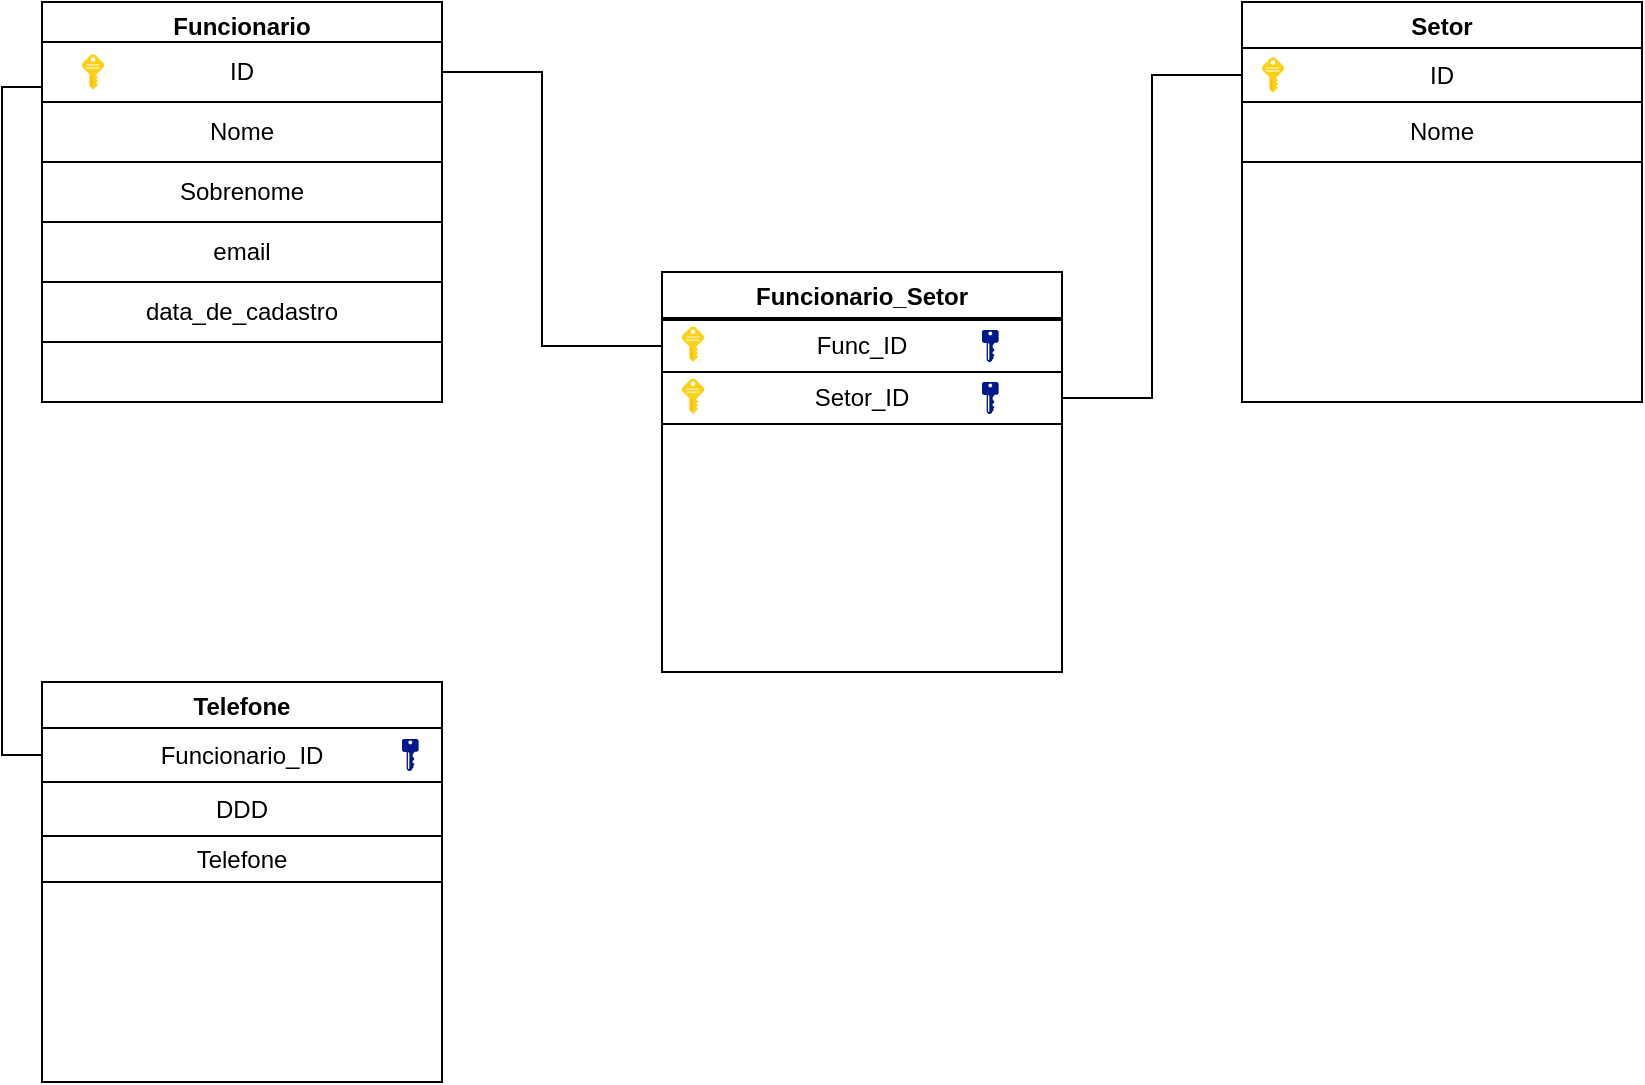 <mxfile version="20.1.3" type="github">
  <diagram id="b51WolZ8eGdCYRJJxysq" name="Página-1">
    <mxGraphModel dx="1058" dy="461" grid="1" gridSize="10" guides="1" tooltips="1" connect="1" arrows="1" fold="1" page="1" pageScale="1" pageWidth="827" pageHeight="1169" math="0" shadow="0">
      <root>
        <mxCell id="0" />
        <mxCell id="1" parent="0" />
        <mxCell id="LvHW3ljh6mi3LN95w7NZ-1" value="Funcionario" style="swimlane;strokeColor=#000000;" vertex="1" parent="1">
          <mxGeometry x="30" y="90" width="200" height="200" as="geometry" />
        </mxCell>
        <mxCell id="LvHW3ljh6mi3LN95w7NZ-2" value="ID" style="rounded=0;whiteSpace=wrap;html=1;" vertex="1" parent="LvHW3ljh6mi3LN95w7NZ-1">
          <mxGeometry y="20" width="200" height="30" as="geometry" />
        </mxCell>
        <mxCell id="LvHW3ljh6mi3LN95w7NZ-3" value="Nome" style="rounded=0;whiteSpace=wrap;html=1;" vertex="1" parent="LvHW3ljh6mi3LN95w7NZ-1">
          <mxGeometry y="50" width="200" height="30" as="geometry" />
        </mxCell>
        <mxCell id="LvHW3ljh6mi3LN95w7NZ-4" value="Sobrenome" style="rounded=0;whiteSpace=wrap;html=1;" vertex="1" parent="LvHW3ljh6mi3LN95w7NZ-1">
          <mxGeometry y="80" width="200" height="30" as="geometry" />
        </mxCell>
        <mxCell id="LvHW3ljh6mi3LN95w7NZ-5" value="email" style="rounded=0;whiteSpace=wrap;html=1;" vertex="1" parent="LvHW3ljh6mi3LN95w7NZ-1">
          <mxGeometry y="110" width="200" height="30" as="geometry" />
        </mxCell>
        <mxCell id="LvHW3ljh6mi3LN95w7NZ-7" value="data_de_cadastro" style="rounded=0;whiteSpace=wrap;html=1;" vertex="1" parent="LvHW3ljh6mi3LN95w7NZ-1">
          <mxGeometry y="140" width="200" height="30" as="geometry" />
        </mxCell>
        <mxCell id="LvHW3ljh6mi3LN95w7NZ-8" value="" style="sketch=0;aspect=fixed;html=1;points=[];align=center;image;fontSize=12;image=img/lib/mscae/Key.svg;" vertex="1" parent="LvHW3ljh6mi3LN95w7NZ-1">
          <mxGeometry x="20" y="26.13" width="11" height="17.74" as="geometry" />
        </mxCell>
        <mxCell id="LvHW3ljh6mi3LN95w7NZ-9" value="Setor" style="swimlane;" vertex="1" parent="1">
          <mxGeometry x="630" y="90" width="200" height="200" as="geometry" />
        </mxCell>
        <mxCell id="LvHW3ljh6mi3LN95w7NZ-10" value="ID" style="rounded=0;whiteSpace=wrap;html=1;" vertex="1" parent="LvHW3ljh6mi3LN95w7NZ-9">
          <mxGeometry y="23" width="200" height="27" as="geometry" />
        </mxCell>
        <mxCell id="LvHW3ljh6mi3LN95w7NZ-11" value="Nome" style="rounded=0;whiteSpace=wrap;html=1;" vertex="1" parent="LvHW3ljh6mi3LN95w7NZ-9">
          <mxGeometry y="50" width="200" height="30" as="geometry" />
        </mxCell>
        <mxCell id="LvHW3ljh6mi3LN95w7NZ-12" value="" style="sketch=0;aspect=fixed;html=1;points=[];align=center;image;fontSize=12;image=img/lib/mscae/Key.svg;" vertex="1" parent="LvHW3ljh6mi3LN95w7NZ-9">
          <mxGeometry x="10" y="27.63" width="11" height="17.74" as="geometry" />
        </mxCell>
        <mxCell id="LvHW3ljh6mi3LN95w7NZ-13" value="Funcionario_Setor" style="swimlane;" vertex="1" parent="1">
          <mxGeometry x="340" y="225" width="200" height="200" as="geometry" />
        </mxCell>
        <mxCell id="LvHW3ljh6mi3LN95w7NZ-14" value="Func_ID" style="rounded=0;whiteSpace=wrap;html=1;" vertex="1" parent="LvHW3ljh6mi3LN95w7NZ-13">
          <mxGeometry y="24" width="200" height="26" as="geometry" />
        </mxCell>
        <mxCell id="LvHW3ljh6mi3LN95w7NZ-15" value="Setor_ID" style="rounded=0;whiteSpace=wrap;html=1;" vertex="1" parent="LvHW3ljh6mi3LN95w7NZ-13">
          <mxGeometry y="50" width="200" height="26" as="geometry" />
        </mxCell>
        <mxCell id="LvHW3ljh6mi3LN95w7NZ-16" value="" style="sketch=0;aspect=fixed;pointerEvents=1;shadow=0;dashed=0;html=1;strokeColor=none;labelPosition=center;verticalLabelPosition=bottom;verticalAlign=top;align=center;fillColor=#00188D;shape=mxgraph.mscae.enterprise.key_permissions" vertex="1" parent="LvHW3ljh6mi3LN95w7NZ-13">
          <mxGeometry x="160" y="29" width="8.32" height="16" as="geometry" />
        </mxCell>
        <mxCell id="LvHW3ljh6mi3LN95w7NZ-17" value="" style="sketch=0;aspect=fixed;pointerEvents=1;shadow=0;dashed=0;html=1;strokeColor=none;labelPosition=center;verticalLabelPosition=bottom;verticalAlign=top;align=center;fillColor=#00188D;shape=mxgraph.mscae.enterprise.key_permissions" vertex="1" parent="LvHW3ljh6mi3LN95w7NZ-13">
          <mxGeometry x="160" y="55" width="8.32" height="16" as="geometry" />
        </mxCell>
        <mxCell id="LvHW3ljh6mi3LN95w7NZ-18" value="" style="sketch=0;aspect=fixed;html=1;points=[];align=center;image;fontSize=12;image=img/lib/mscae/Key.svg;" vertex="1" parent="LvHW3ljh6mi3LN95w7NZ-13">
          <mxGeometry x="10" y="27.26" width="11" height="17.74" as="geometry" />
        </mxCell>
        <mxCell id="LvHW3ljh6mi3LN95w7NZ-19" value="" style="sketch=0;aspect=fixed;html=1;points=[];align=center;image;fontSize=12;image=img/lib/mscae/Key.svg;" vertex="1" parent="LvHW3ljh6mi3LN95w7NZ-13">
          <mxGeometry x="10" y="53.26" width="11" height="17.74" as="geometry" />
        </mxCell>
        <mxCell id="LvHW3ljh6mi3LN95w7NZ-20" value="" style="endArrow=none;html=1;rounded=0;edgeStyle=orthogonalEdgeStyle;exitX=1;exitY=0.5;exitDx=0;exitDy=0;entryX=0;entryY=0.5;entryDx=0;entryDy=0;strokeColor=#000000;" edge="1" parent="1" source="LvHW3ljh6mi3LN95w7NZ-2" target="LvHW3ljh6mi3LN95w7NZ-14">
          <mxGeometry width="50" height="50" relative="1" as="geometry">
            <mxPoint x="440" y="277" as="sourcePoint" />
            <mxPoint x="490" y="227" as="targetPoint" />
            <Array as="points">
              <mxPoint x="280" y="125" />
              <mxPoint x="280" y="262" />
            </Array>
          </mxGeometry>
        </mxCell>
        <mxCell id="LvHW3ljh6mi3LN95w7NZ-21" value="" style="endArrow=none;html=1;rounded=0;strokeColor=#000000;edgeStyle=orthogonalEdgeStyle;entryX=0;entryY=0.5;entryDx=0;entryDy=0;exitX=1;exitY=0.5;exitDx=0;exitDy=0;" edge="1" parent="1" source="LvHW3ljh6mi3LN95w7NZ-15" target="LvHW3ljh6mi3LN95w7NZ-10">
          <mxGeometry width="50" height="50" relative="1" as="geometry">
            <mxPoint x="440" y="280" as="sourcePoint" />
            <mxPoint x="490" y="230" as="targetPoint" />
          </mxGeometry>
        </mxCell>
        <mxCell id="LvHW3ljh6mi3LN95w7NZ-22" value="Telefone" style="swimlane;" vertex="1" parent="1">
          <mxGeometry x="30" y="430" width="200" height="200" as="geometry" />
        </mxCell>
        <mxCell id="LvHW3ljh6mi3LN95w7NZ-23" value="Funcionario_ID" style="rounded=0;whiteSpace=wrap;html=1;" vertex="1" parent="LvHW3ljh6mi3LN95w7NZ-22">
          <mxGeometry y="23" width="200" height="27" as="geometry" />
        </mxCell>
        <mxCell id="LvHW3ljh6mi3LN95w7NZ-24" value="DDD" style="rounded=0;whiteSpace=wrap;html=1;" vertex="1" parent="LvHW3ljh6mi3LN95w7NZ-22">
          <mxGeometry y="50" width="200" height="27" as="geometry" />
        </mxCell>
        <mxCell id="LvHW3ljh6mi3LN95w7NZ-26" value="" style="sketch=0;aspect=fixed;pointerEvents=1;shadow=0;dashed=0;html=1;strokeColor=none;labelPosition=center;verticalLabelPosition=bottom;verticalAlign=top;align=center;fillColor=#00188D;shape=mxgraph.mscae.enterprise.key_permissions" vertex="1" parent="LvHW3ljh6mi3LN95w7NZ-22">
          <mxGeometry x="180" y="28.5" width="8.32" height="16" as="geometry" />
        </mxCell>
        <mxCell id="LvHW3ljh6mi3LN95w7NZ-27" value="Telefone" style="rounded=0;whiteSpace=wrap;html=1;" vertex="1" parent="LvHW3ljh6mi3LN95w7NZ-22">
          <mxGeometry y="77" width="200" height="23" as="geometry" />
        </mxCell>
        <mxCell id="LvHW3ljh6mi3LN95w7NZ-25" value="" style="endArrow=none;html=1;rounded=0;entryX=0;entryY=0.75;entryDx=0;entryDy=0;exitX=0;exitY=0.5;exitDx=0;exitDy=0;edgeStyle=orthogonalEdgeStyle;" edge="1" parent="1" source="LvHW3ljh6mi3LN95w7NZ-23" target="LvHW3ljh6mi3LN95w7NZ-2">
          <mxGeometry width="50" height="50" relative="1" as="geometry">
            <mxPoint x="390" y="370" as="sourcePoint" />
            <mxPoint x="440" y="320" as="targetPoint" />
            <Array as="points">
              <mxPoint x="10" y="467" />
              <mxPoint x="10" y="133" />
            </Array>
          </mxGeometry>
        </mxCell>
      </root>
    </mxGraphModel>
  </diagram>
</mxfile>

